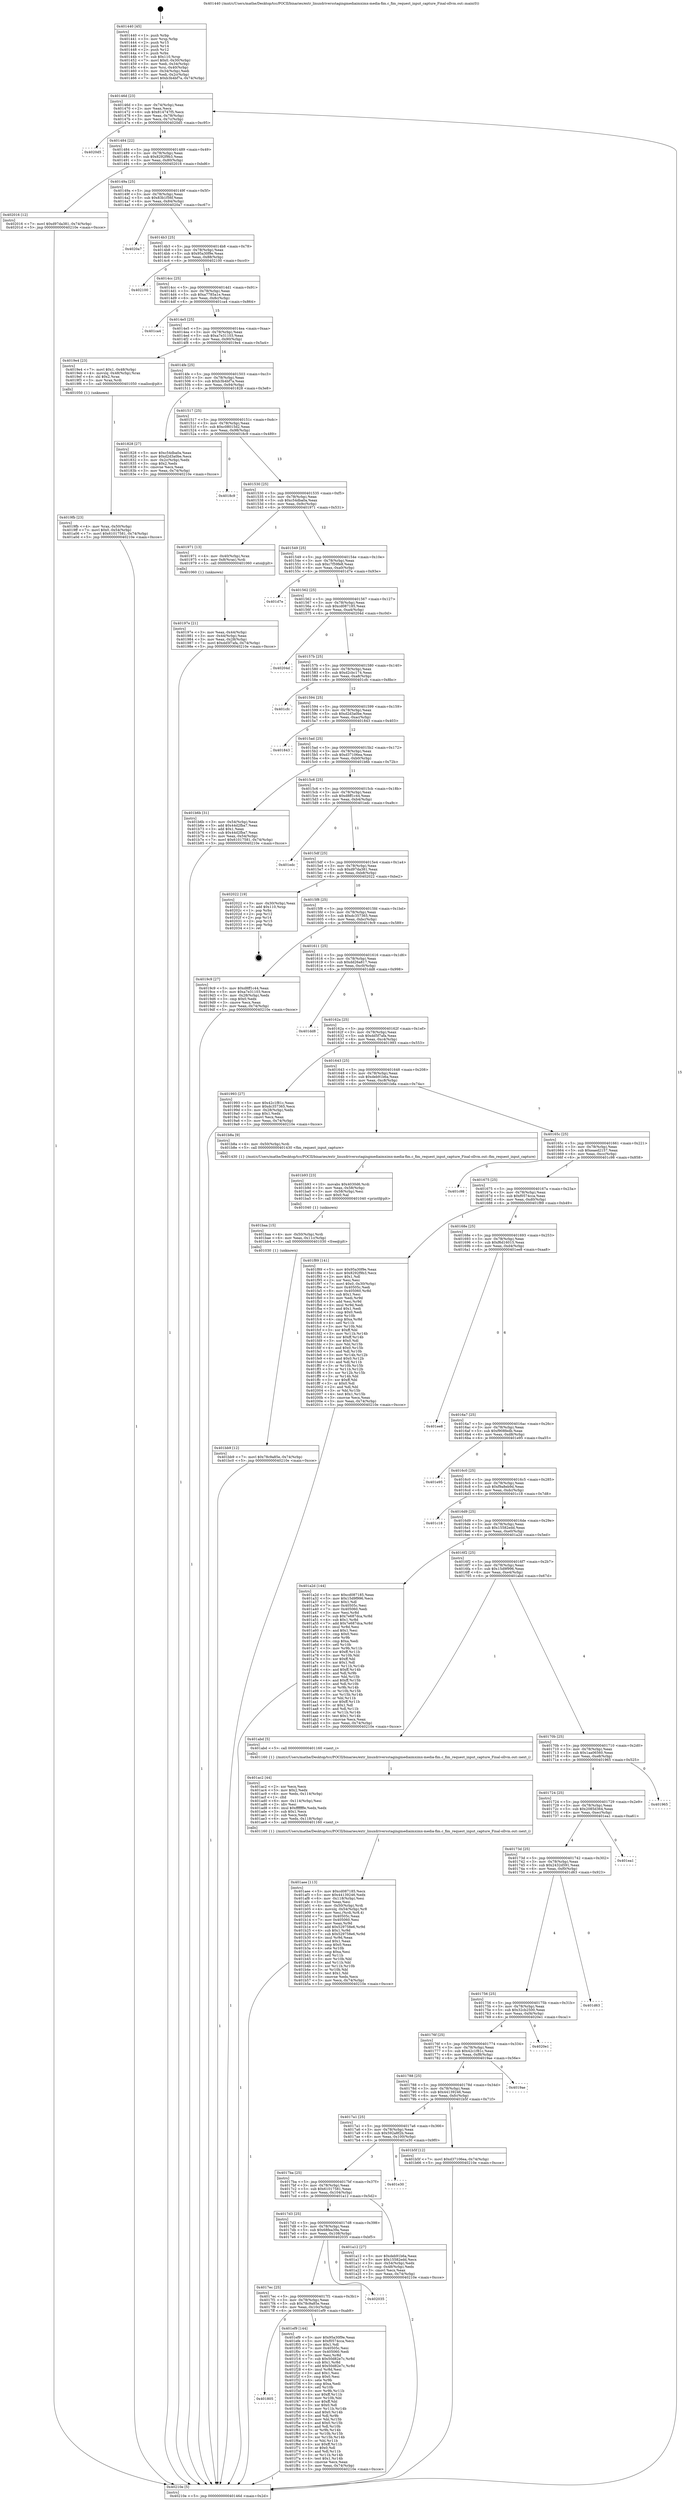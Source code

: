 digraph "0x401440" {
  label = "0x401440 (/mnt/c/Users/mathe/Desktop/tcc/POCII/binaries/extr_linuxdriversstagingmediaimximx-media-fim.c_fim_request_input_capture_Final-ollvm.out::main(0))"
  labelloc = "t"
  node[shape=record]

  Entry [label="",width=0.3,height=0.3,shape=circle,fillcolor=black,style=filled]
  "0x40146d" [label="{
     0x40146d [23]\l
     | [instrs]\l
     &nbsp;&nbsp;0x40146d \<+3\>: mov -0x74(%rbp),%eax\l
     &nbsp;&nbsp;0x401470 \<+2\>: mov %eax,%ecx\l
     &nbsp;&nbsp;0x401472 \<+6\>: sub $0x814747f5,%ecx\l
     &nbsp;&nbsp;0x401478 \<+3\>: mov %eax,-0x78(%rbp)\l
     &nbsp;&nbsp;0x40147b \<+3\>: mov %ecx,-0x7c(%rbp)\l
     &nbsp;&nbsp;0x40147e \<+6\>: je 00000000004020d5 \<main+0xc95\>\l
  }"]
  "0x4020d5" [label="{
     0x4020d5\l
  }", style=dashed]
  "0x401484" [label="{
     0x401484 [22]\l
     | [instrs]\l
     &nbsp;&nbsp;0x401484 \<+5\>: jmp 0000000000401489 \<main+0x49\>\l
     &nbsp;&nbsp;0x401489 \<+3\>: mov -0x78(%rbp),%eax\l
     &nbsp;&nbsp;0x40148c \<+5\>: sub $0x8292f9b3,%eax\l
     &nbsp;&nbsp;0x401491 \<+3\>: mov %eax,-0x80(%rbp)\l
     &nbsp;&nbsp;0x401494 \<+6\>: je 0000000000402016 \<main+0xbd6\>\l
  }"]
  Exit [label="",width=0.3,height=0.3,shape=circle,fillcolor=black,style=filled,peripheries=2]
  "0x402016" [label="{
     0x402016 [12]\l
     | [instrs]\l
     &nbsp;&nbsp;0x402016 \<+7\>: movl $0xd97da381,-0x74(%rbp)\l
     &nbsp;&nbsp;0x40201d \<+5\>: jmp 000000000040210e \<main+0xcce\>\l
  }"]
  "0x40149a" [label="{
     0x40149a [25]\l
     | [instrs]\l
     &nbsp;&nbsp;0x40149a \<+5\>: jmp 000000000040149f \<main+0x5f\>\l
     &nbsp;&nbsp;0x40149f \<+3\>: mov -0x78(%rbp),%eax\l
     &nbsp;&nbsp;0x4014a2 \<+5\>: sub $0x83b1f56f,%eax\l
     &nbsp;&nbsp;0x4014a7 \<+6\>: mov %eax,-0x84(%rbp)\l
     &nbsp;&nbsp;0x4014ad \<+6\>: je 00000000004020a7 \<main+0xc67\>\l
  }"]
  "0x401805" [label="{
     0x401805\l
  }", style=dashed]
  "0x4020a7" [label="{
     0x4020a7\l
  }", style=dashed]
  "0x4014b3" [label="{
     0x4014b3 [25]\l
     | [instrs]\l
     &nbsp;&nbsp;0x4014b3 \<+5\>: jmp 00000000004014b8 \<main+0x78\>\l
     &nbsp;&nbsp;0x4014b8 \<+3\>: mov -0x78(%rbp),%eax\l
     &nbsp;&nbsp;0x4014bb \<+5\>: sub $0x95a30f9e,%eax\l
     &nbsp;&nbsp;0x4014c0 \<+6\>: mov %eax,-0x88(%rbp)\l
     &nbsp;&nbsp;0x4014c6 \<+6\>: je 0000000000402100 \<main+0xcc0\>\l
  }"]
  "0x401ef9" [label="{
     0x401ef9 [144]\l
     | [instrs]\l
     &nbsp;&nbsp;0x401ef9 \<+5\>: mov $0x95a30f9e,%eax\l
     &nbsp;&nbsp;0x401efe \<+5\>: mov $0xf0574cca,%ecx\l
     &nbsp;&nbsp;0x401f03 \<+2\>: mov $0x1,%dl\l
     &nbsp;&nbsp;0x401f05 \<+7\>: mov 0x40505c,%esi\l
     &nbsp;&nbsp;0x401f0c \<+7\>: mov 0x405060,%edi\l
     &nbsp;&nbsp;0x401f13 \<+3\>: mov %esi,%r8d\l
     &nbsp;&nbsp;0x401f16 \<+7\>: sub $0x50d82e7c,%r8d\l
     &nbsp;&nbsp;0x401f1d \<+4\>: sub $0x1,%r8d\l
     &nbsp;&nbsp;0x401f21 \<+7\>: add $0x50d82e7c,%r8d\l
     &nbsp;&nbsp;0x401f28 \<+4\>: imul %r8d,%esi\l
     &nbsp;&nbsp;0x401f2c \<+3\>: and $0x1,%esi\l
     &nbsp;&nbsp;0x401f2f \<+3\>: cmp $0x0,%esi\l
     &nbsp;&nbsp;0x401f32 \<+4\>: sete %r9b\l
     &nbsp;&nbsp;0x401f36 \<+3\>: cmp $0xa,%edi\l
     &nbsp;&nbsp;0x401f39 \<+4\>: setl %r10b\l
     &nbsp;&nbsp;0x401f3d \<+3\>: mov %r9b,%r11b\l
     &nbsp;&nbsp;0x401f40 \<+4\>: xor $0xff,%r11b\l
     &nbsp;&nbsp;0x401f44 \<+3\>: mov %r10b,%bl\l
     &nbsp;&nbsp;0x401f47 \<+3\>: xor $0xff,%bl\l
     &nbsp;&nbsp;0x401f4a \<+3\>: xor $0x0,%dl\l
     &nbsp;&nbsp;0x401f4d \<+3\>: mov %r11b,%r14b\l
     &nbsp;&nbsp;0x401f50 \<+4\>: and $0x0,%r14b\l
     &nbsp;&nbsp;0x401f54 \<+3\>: and %dl,%r9b\l
     &nbsp;&nbsp;0x401f57 \<+3\>: mov %bl,%r15b\l
     &nbsp;&nbsp;0x401f5a \<+4\>: and $0x0,%r15b\l
     &nbsp;&nbsp;0x401f5e \<+3\>: and %dl,%r10b\l
     &nbsp;&nbsp;0x401f61 \<+3\>: or %r9b,%r14b\l
     &nbsp;&nbsp;0x401f64 \<+3\>: or %r10b,%r15b\l
     &nbsp;&nbsp;0x401f67 \<+3\>: xor %r15b,%r14b\l
     &nbsp;&nbsp;0x401f6a \<+3\>: or %bl,%r11b\l
     &nbsp;&nbsp;0x401f6d \<+4\>: xor $0xff,%r11b\l
     &nbsp;&nbsp;0x401f71 \<+3\>: or $0x0,%dl\l
     &nbsp;&nbsp;0x401f74 \<+3\>: and %dl,%r11b\l
     &nbsp;&nbsp;0x401f77 \<+3\>: or %r11b,%r14b\l
     &nbsp;&nbsp;0x401f7a \<+4\>: test $0x1,%r14b\l
     &nbsp;&nbsp;0x401f7e \<+3\>: cmovne %ecx,%eax\l
     &nbsp;&nbsp;0x401f81 \<+3\>: mov %eax,-0x74(%rbp)\l
     &nbsp;&nbsp;0x401f84 \<+5\>: jmp 000000000040210e \<main+0xcce\>\l
  }"]
  "0x402100" [label="{
     0x402100\l
  }", style=dashed]
  "0x4014cc" [label="{
     0x4014cc [25]\l
     | [instrs]\l
     &nbsp;&nbsp;0x4014cc \<+5\>: jmp 00000000004014d1 \<main+0x91\>\l
     &nbsp;&nbsp;0x4014d1 \<+3\>: mov -0x78(%rbp),%eax\l
     &nbsp;&nbsp;0x4014d4 \<+5\>: sub $0xa7785a1e,%eax\l
     &nbsp;&nbsp;0x4014d9 \<+6\>: mov %eax,-0x8c(%rbp)\l
     &nbsp;&nbsp;0x4014df \<+6\>: je 0000000000401ca4 \<main+0x864\>\l
  }"]
  "0x4017ec" [label="{
     0x4017ec [25]\l
     | [instrs]\l
     &nbsp;&nbsp;0x4017ec \<+5\>: jmp 00000000004017f1 \<main+0x3b1\>\l
     &nbsp;&nbsp;0x4017f1 \<+3\>: mov -0x78(%rbp),%eax\l
     &nbsp;&nbsp;0x4017f4 \<+5\>: sub $0x78c9a85e,%eax\l
     &nbsp;&nbsp;0x4017f9 \<+6\>: mov %eax,-0x10c(%rbp)\l
     &nbsp;&nbsp;0x4017ff \<+6\>: je 0000000000401ef9 \<main+0xab9\>\l
  }"]
  "0x401ca4" [label="{
     0x401ca4\l
  }", style=dashed]
  "0x4014e5" [label="{
     0x4014e5 [25]\l
     | [instrs]\l
     &nbsp;&nbsp;0x4014e5 \<+5\>: jmp 00000000004014ea \<main+0xaa\>\l
     &nbsp;&nbsp;0x4014ea \<+3\>: mov -0x78(%rbp),%eax\l
     &nbsp;&nbsp;0x4014ed \<+5\>: sub $0xa7e31103,%eax\l
     &nbsp;&nbsp;0x4014f2 \<+6\>: mov %eax,-0x90(%rbp)\l
     &nbsp;&nbsp;0x4014f8 \<+6\>: je 00000000004019e4 \<main+0x5a4\>\l
  }"]
  "0x402035" [label="{
     0x402035\l
  }", style=dashed]
  "0x4019e4" [label="{
     0x4019e4 [23]\l
     | [instrs]\l
     &nbsp;&nbsp;0x4019e4 \<+7\>: movl $0x1,-0x48(%rbp)\l
     &nbsp;&nbsp;0x4019eb \<+4\>: movslq -0x48(%rbp),%rax\l
     &nbsp;&nbsp;0x4019ef \<+4\>: shl $0x2,%rax\l
     &nbsp;&nbsp;0x4019f3 \<+3\>: mov %rax,%rdi\l
     &nbsp;&nbsp;0x4019f6 \<+5\>: call 0000000000401050 \<malloc@plt\>\l
     | [calls]\l
     &nbsp;&nbsp;0x401050 \{1\} (unknown)\l
  }"]
  "0x4014fe" [label="{
     0x4014fe [25]\l
     | [instrs]\l
     &nbsp;&nbsp;0x4014fe \<+5\>: jmp 0000000000401503 \<main+0xc3\>\l
     &nbsp;&nbsp;0x401503 \<+3\>: mov -0x78(%rbp),%eax\l
     &nbsp;&nbsp;0x401506 \<+5\>: sub $0xb3b4bf7a,%eax\l
     &nbsp;&nbsp;0x40150b \<+6\>: mov %eax,-0x94(%rbp)\l
     &nbsp;&nbsp;0x401511 \<+6\>: je 0000000000401828 \<main+0x3e8\>\l
  }"]
  "0x401bb9" [label="{
     0x401bb9 [12]\l
     | [instrs]\l
     &nbsp;&nbsp;0x401bb9 \<+7\>: movl $0x78c9a85e,-0x74(%rbp)\l
     &nbsp;&nbsp;0x401bc0 \<+5\>: jmp 000000000040210e \<main+0xcce\>\l
  }"]
  "0x401828" [label="{
     0x401828 [27]\l
     | [instrs]\l
     &nbsp;&nbsp;0x401828 \<+5\>: mov $0xc54dba0a,%eax\l
     &nbsp;&nbsp;0x40182d \<+5\>: mov $0xd2d3a0be,%ecx\l
     &nbsp;&nbsp;0x401832 \<+3\>: mov -0x2c(%rbp),%edx\l
     &nbsp;&nbsp;0x401835 \<+3\>: cmp $0x2,%edx\l
     &nbsp;&nbsp;0x401838 \<+3\>: cmovne %ecx,%eax\l
     &nbsp;&nbsp;0x40183b \<+3\>: mov %eax,-0x74(%rbp)\l
     &nbsp;&nbsp;0x40183e \<+5\>: jmp 000000000040210e \<main+0xcce\>\l
  }"]
  "0x401517" [label="{
     0x401517 [25]\l
     | [instrs]\l
     &nbsp;&nbsp;0x401517 \<+5\>: jmp 000000000040151c \<main+0xdc\>\l
     &nbsp;&nbsp;0x40151c \<+3\>: mov -0x78(%rbp),%eax\l
     &nbsp;&nbsp;0x40151f \<+5\>: sub $0xc08015d2,%eax\l
     &nbsp;&nbsp;0x401524 \<+6\>: mov %eax,-0x98(%rbp)\l
     &nbsp;&nbsp;0x40152a \<+6\>: je 00000000004018c9 \<main+0x489\>\l
  }"]
  "0x40210e" [label="{
     0x40210e [5]\l
     | [instrs]\l
     &nbsp;&nbsp;0x40210e \<+5\>: jmp 000000000040146d \<main+0x2d\>\l
  }"]
  "0x401440" [label="{
     0x401440 [45]\l
     | [instrs]\l
     &nbsp;&nbsp;0x401440 \<+1\>: push %rbp\l
     &nbsp;&nbsp;0x401441 \<+3\>: mov %rsp,%rbp\l
     &nbsp;&nbsp;0x401444 \<+2\>: push %r15\l
     &nbsp;&nbsp;0x401446 \<+2\>: push %r14\l
     &nbsp;&nbsp;0x401448 \<+2\>: push %r12\l
     &nbsp;&nbsp;0x40144a \<+1\>: push %rbx\l
     &nbsp;&nbsp;0x40144b \<+7\>: sub $0x110,%rsp\l
     &nbsp;&nbsp;0x401452 \<+7\>: movl $0x0,-0x30(%rbp)\l
     &nbsp;&nbsp;0x401459 \<+3\>: mov %edi,-0x34(%rbp)\l
     &nbsp;&nbsp;0x40145c \<+4\>: mov %rsi,-0x40(%rbp)\l
     &nbsp;&nbsp;0x401460 \<+3\>: mov -0x34(%rbp),%edi\l
     &nbsp;&nbsp;0x401463 \<+3\>: mov %edi,-0x2c(%rbp)\l
     &nbsp;&nbsp;0x401466 \<+7\>: movl $0xb3b4bf7a,-0x74(%rbp)\l
  }"]
  "0x401baa" [label="{
     0x401baa [15]\l
     | [instrs]\l
     &nbsp;&nbsp;0x401baa \<+4\>: mov -0x50(%rbp),%rdi\l
     &nbsp;&nbsp;0x401bae \<+6\>: mov %eax,-0x11c(%rbp)\l
     &nbsp;&nbsp;0x401bb4 \<+5\>: call 0000000000401030 \<free@plt\>\l
     | [calls]\l
     &nbsp;&nbsp;0x401030 \{1\} (unknown)\l
  }"]
  "0x4018c9" [label="{
     0x4018c9\l
  }", style=dashed]
  "0x401530" [label="{
     0x401530 [25]\l
     | [instrs]\l
     &nbsp;&nbsp;0x401530 \<+5\>: jmp 0000000000401535 \<main+0xf5\>\l
     &nbsp;&nbsp;0x401535 \<+3\>: mov -0x78(%rbp),%eax\l
     &nbsp;&nbsp;0x401538 \<+5\>: sub $0xc54dba0a,%eax\l
     &nbsp;&nbsp;0x40153d \<+6\>: mov %eax,-0x9c(%rbp)\l
     &nbsp;&nbsp;0x401543 \<+6\>: je 0000000000401971 \<main+0x531\>\l
  }"]
  "0x401b93" [label="{
     0x401b93 [23]\l
     | [instrs]\l
     &nbsp;&nbsp;0x401b93 \<+10\>: movabs $0x4030d6,%rdi\l
     &nbsp;&nbsp;0x401b9d \<+3\>: mov %eax,-0x58(%rbp)\l
     &nbsp;&nbsp;0x401ba0 \<+3\>: mov -0x58(%rbp),%esi\l
     &nbsp;&nbsp;0x401ba3 \<+2\>: mov $0x0,%al\l
     &nbsp;&nbsp;0x401ba5 \<+5\>: call 0000000000401040 \<printf@plt\>\l
     | [calls]\l
     &nbsp;&nbsp;0x401040 \{1\} (unknown)\l
  }"]
  "0x401971" [label="{
     0x401971 [13]\l
     | [instrs]\l
     &nbsp;&nbsp;0x401971 \<+4\>: mov -0x40(%rbp),%rax\l
     &nbsp;&nbsp;0x401975 \<+4\>: mov 0x8(%rax),%rdi\l
     &nbsp;&nbsp;0x401979 \<+5\>: call 0000000000401060 \<atoi@plt\>\l
     | [calls]\l
     &nbsp;&nbsp;0x401060 \{1\} (unknown)\l
  }"]
  "0x401549" [label="{
     0x401549 [25]\l
     | [instrs]\l
     &nbsp;&nbsp;0x401549 \<+5\>: jmp 000000000040154e \<main+0x10e\>\l
     &nbsp;&nbsp;0x40154e \<+3\>: mov -0x78(%rbp),%eax\l
     &nbsp;&nbsp;0x401551 \<+5\>: sub $0xc7f59fe8,%eax\l
     &nbsp;&nbsp;0x401556 \<+6\>: mov %eax,-0xa0(%rbp)\l
     &nbsp;&nbsp;0x40155c \<+6\>: je 0000000000401d7e \<main+0x93e\>\l
  }"]
  "0x40197e" [label="{
     0x40197e [21]\l
     | [instrs]\l
     &nbsp;&nbsp;0x40197e \<+3\>: mov %eax,-0x44(%rbp)\l
     &nbsp;&nbsp;0x401981 \<+3\>: mov -0x44(%rbp),%eax\l
     &nbsp;&nbsp;0x401984 \<+3\>: mov %eax,-0x28(%rbp)\l
     &nbsp;&nbsp;0x401987 \<+7\>: movl $0xdd5f7afa,-0x74(%rbp)\l
     &nbsp;&nbsp;0x40198e \<+5\>: jmp 000000000040210e \<main+0xcce\>\l
  }"]
  "0x401aee" [label="{
     0x401aee [113]\l
     | [instrs]\l
     &nbsp;&nbsp;0x401aee \<+5\>: mov $0xcd087185,%ecx\l
     &nbsp;&nbsp;0x401af3 \<+5\>: mov $0x44139246,%edx\l
     &nbsp;&nbsp;0x401af8 \<+6\>: mov -0x118(%rbp),%esi\l
     &nbsp;&nbsp;0x401afe \<+3\>: imul %eax,%esi\l
     &nbsp;&nbsp;0x401b01 \<+4\>: mov -0x50(%rbp),%rdi\l
     &nbsp;&nbsp;0x401b05 \<+4\>: movslq -0x54(%rbp),%r8\l
     &nbsp;&nbsp;0x401b09 \<+4\>: mov %esi,(%rdi,%r8,4)\l
     &nbsp;&nbsp;0x401b0d \<+7\>: mov 0x40505c,%eax\l
     &nbsp;&nbsp;0x401b14 \<+7\>: mov 0x405060,%esi\l
     &nbsp;&nbsp;0x401b1b \<+3\>: mov %eax,%r9d\l
     &nbsp;&nbsp;0x401b1e \<+7\>: add $0x529758e6,%r9d\l
     &nbsp;&nbsp;0x401b25 \<+4\>: sub $0x1,%r9d\l
     &nbsp;&nbsp;0x401b29 \<+7\>: sub $0x529758e6,%r9d\l
     &nbsp;&nbsp;0x401b30 \<+4\>: imul %r9d,%eax\l
     &nbsp;&nbsp;0x401b34 \<+3\>: and $0x1,%eax\l
     &nbsp;&nbsp;0x401b37 \<+3\>: cmp $0x0,%eax\l
     &nbsp;&nbsp;0x401b3a \<+4\>: sete %r10b\l
     &nbsp;&nbsp;0x401b3e \<+3\>: cmp $0xa,%esi\l
     &nbsp;&nbsp;0x401b41 \<+4\>: setl %r11b\l
     &nbsp;&nbsp;0x401b45 \<+3\>: mov %r10b,%bl\l
     &nbsp;&nbsp;0x401b48 \<+3\>: and %r11b,%bl\l
     &nbsp;&nbsp;0x401b4b \<+3\>: xor %r11b,%r10b\l
     &nbsp;&nbsp;0x401b4e \<+3\>: or %r10b,%bl\l
     &nbsp;&nbsp;0x401b51 \<+3\>: test $0x1,%bl\l
     &nbsp;&nbsp;0x401b54 \<+3\>: cmovne %edx,%ecx\l
     &nbsp;&nbsp;0x401b57 \<+3\>: mov %ecx,-0x74(%rbp)\l
     &nbsp;&nbsp;0x401b5a \<+5\>: jmp 000000000040210e \<main+0xcce\>\l
  }"]
  "0x401d7e" [label="{
     0x401d7e\l
  }", style=dashed]
  "0x401562" [label="{
     0x401562 [25]\l
     | [instrs]\l
     &nbsp;&nbsp;0x401562 \<+5\>: jmp 0000000000401567 \<main+0x127\>\l
     &nbsp;&nbsp;0x401567 \<+3\>: mov -0x78(%rbp),%eax\l
     &nbsp;&nbsp;0x40156a \<+5\>: sub $0xcd087185,%eax\l
     &nbsp;&nbsp;0x40156f \<+6\>: mov %eax,-0xa4(%rbp)\l
     &nbsp;&nbsp;0x401575 \<+6\>: je 000000000040204d \<main+0xc0d\>\l
  }"]
  "0x401ac2" [label="{
     0x401ac2 [44]\l
     | [instrs]\l
     &nbsp;&nbsp;0x401ac2 \<+2\>: xor %ecx,%ecx\l
     &nbsp;&nbsp;0x401ac4 \<+5\>: mov $0x2,%edx\l
     &nbsp;&nbsp;0x401ac9 \<+6\>: mov %edx,-0x114(%rbp)\l
     &nbsp;&nbsp;0x401acf \<+1\>: cltd\l
     &nbsp;&nbsp;0x401ad0 \<+6\>: mov -0x114(%rbp),%esi\l
     &nbsp;&nbsp;0x401ad6 \<+2\>: idiv %esi\l
     &nbsp;&nbsp;0x401ad8 \<+6\>: imul $0xfffffffe,%edx,%edx\l
     &nbsp;&nbsp;0x401ade \<+3\>: sub $0x1,%ecx\l
     &nbsp;&nbsp;0x401ae1 \<+2\>: sub %ecx,%edx\l
     &nbsp;&nbsp;0x401ae3 \<+6\>: mov %edx,-0x118(%rbp)\l
     &nbsp;&nbsp;0x401ae9 \<+5\>: call 0000000000401160 \<next_i\>\l
     | [calls]\l
     &nbsp;&nbsp;0x401160 \{1\} (/mnt/c/Users/mathe/Desktop/tcc/POCII/binaries/extr_linuxdriversstagingmediaimximx-media-fim.c_fim_request_input_capture_Final-ollvm.out::next_i)\l
  }"]
  "0x40204d" [label="{
     0x40204d\l
  }", style=dashed]
  "0x40157b" [label="{
     0x40157b [25]\l
     | [instrs]\l
     &nbsp;&nbsp;0x40157b \<+5\>: jmp 0000000000401580 \<main+0x140\>\l
     &nbsp;&nbsp;0x401580 \<+3\>: mov -0x78(%rbp),%eax\l
     &nbsp;&nbsp;0x401583 \<+5\>: sub $0xd2cbc174,%eax\l
     &nbsp;&nbsp;0x401588 \<+6\>: mov %eax,-0xa8(%rbp)\l
     &nbsp;&nbsp;0x40158e \<+6\>: je 0000000000401cfc \<main+0x8bc\>\l
  }"]
  "0x4017d3" [label="{
     0x4017d3 [25]\l
     | [instrs]\l
     &nbsp;&nbsp;0x4017d3 \<+5\>: jmp 00000000004017d8 \<main+0x398\>\l
     &nbsp;&nbsp;0x4017d8 \<+3\>: mov -0x78(%rbp),%eax\l
     &nbsp;&nbsp;0x4017db \<+5\>: sub $0x68fea39a,%eax\l
     &nbsp;&nbsp;0x4017e0 \<+6\>: mov %eax,-0x108(%rbp)\l
     &nbsp;&nbsp;0x4017e6 \<+6\>: je 0000000000402035 \<main+0xbf5\>\l
  }"]
  "0x401cfc" [label="{
     0x401cfc\l
  }", style=dashed]
  "0x401594" [label="{
     0x401594 [25]\l
     | [instrs]\l
     &nbsp;&nbsp;0x401594 \<+5\>: jmp 0000000000401599 \<main+0x159\>\l
     &nbsp;&nbsp;0x401599 \<+3\>: mov -0x78(%rbp),%eax\l
     &nbsp;&nbsp;0x40159c \<+5\>: sub $0xd2d3a0be,%eax\l
     &nbsp;&nbsp;0x4015a1 \<+6\>: mov %eax,-0xac(%rbp)\l
     &nbsp;&nbsp;0x4015a7 \<+6\>: je 0000000000401843 \<main+0x403\>\l
  }"]
  "0x401a12" [label="{
     0x401a12 [27]\l
     | [instrs]\l
     &nbsp;&nbsp;0x401a12 \<+5\>: mov $0xdeb91b6a,%eax\l
     &nbsp;&nbsp;0x401a17 \<+5\>: mov $0x15582edd,%ecx\l
     &nbsp;&nbsp;0x401a1c \<+3\>: mov -0x54(%rbp),%edx\l
     &nbsp;&nbsp;0x401a1f \<+3\>: cmp -0x48(%rbp),%edx\l
     &nbsp;&nbsp;0x401a22 \<+3\>: cmovl %ecx,%eax\l
     &nbsp;&nbsp;0x401a25 \<+3\>: mov %eax,-0x74(%rbp)\l
     &nbsp;&nbsp;0x401a28 \<+5\>: jmp 000000000040210e \<main+0xcce\>\l
  }"]
  "0x401843" [label="{
     0x401843\l
  }", style=dashed]
  "0x4015ad" [label="{
     0x4015ad [25]\l
     | [instrs]\l
     &nbsp;&nbsp;0x4015ad \<+5\>: jmp 00000000004015b2 \<main+0x172\>\l
     &nbsp;&nbsp;0x4015b2 \<+3\>: mov -0x78(%rbp),%eax\l
     &nbsp;&nbsp;0x4015b5 \<+5\>: sub $0xd37106ea,%eax\l
     &nbsp;&nbsp;0x4015ba \<+6\>: mov %eax,-0xb0(%rbp)\l
     &nbsp;&nbsp;0x4015c0 \<+6\>: je 0000000000401b6b \<main+0x72b\>\l
  }"]
  "0x4017ba" [label="{
     0x4017ba [25]\l
     | [instrs]\l
     &nbsp;&nbsp;0x4017ba \<+5\>: jmp 00000000004017bf \<main+0x37f\>\l
     &nbsp;&nbsp;0x4017bf \<+3\>: mov -0x78(%rbp),%eax\l
     &nbsp;&nbsp;0x4017c2 \<+5\>: sub $0x61017581,%eax\l
     &nbsp;&nbsp;0x4017c7 \<+6\>: mov %eax,-0x104(%rbp)\l
     &nbsp;&nbsp;0x4017cd \<+6\>: je 0000000000401a12 \<main+0x5d2\>\l
  }"]
  "0x401b6b" [label="{
     0x401b6b [31]\l
     | [instrs]\l
     &nbsp;&nbsp;0x401b6b \<+3\>: mov -0x54(%rbp),%eax\l
     &nbsp;&nbsp;0x401b6e \<+5\>: add $0x44d2fba7,%eax\l
     &nbsp;&nbsp;0x401b73 \<+3\>: add $0x1,%eax\l
     &nbsp;&nbsp;0x401b76 \<+5\>: sub $0x44d2fba7,%eax\l
     &nbsp;&nbsp;0x401b7b \<+3\>: mov %eax,-0x54(%rbp)\l
     &nbsp;&nbsp;0x401b7e \<+7\>: movl $0x61017581,-0x74(%rbp)\l
     &nbsp;&nbsp;0x401b85 \<+5\>: jmp 000000000040210e \<main+0xcce\>\l
  }"]
  "0x4015c6" [label="{
     0x4015c6 [25]\l
     | [instrs]\l
     &nbsp;&nbsp;0x4015c6 \<+5\>: jmp 00000000004015cb \<main+0x18b\>\l
     &nbsp;&nbsp;0x4015cb \<+3\>: mov -0x78(%rbp),%eax\l
     &nbsp;&nbsp;0x4015ce \<+5\>: sub $0xd8ff1c44,%eax\l
     &nbsp;&nbsp;0x4015d3 \<+6\>: mov %eax,-0xb4(%rbp)\l
     &nbsp;&nbsp;0x4015d9 \<+6\>: je 0000000000401edc \<main+0xa9c\>\l
  }"]
  "0x401e30" [label="{
     0x401e30\l
  }", style=dashed]
  "0x401edc" [label="{
     0x401edc\l
  }", style=dashed]
  "0x4015df" [label="{
     0x4015df [25]\l
     | [instrs]\l
     &nbsp;&nbsp;0x4015df \<+5\>: jmp 00000000004015e4 \<main+0x1a4\>\l
     &nbsp;&nbsp;0x4015e4 \<+3\>: mov -0x78(%rbp),%eax\l
     &nbsp;&nbsp;0x4015e7 \<+5\>: sub $0xd97da381,%eax\l
     &nbsp;&nbsp;0x4015ec \<+6\>: mov %eax,-0xb8(%rbp)\l
     &nbsp;&nbsp;0x4015f2 \<+6\>: je 0000000000402022 \<main+0xbe2\>\l
  }"]
  "0x4017a1" [label="{
     0x4017a1 [25]\l
     | [instrs]\l
     &nbsp;&nbsp;0x4017a1 \<+5\>: jmp 00000000004017a6 \<main+0x366\>\l
     &nbsp;&nbsp;0x4017a6 \<+3\>: mov -0x78(%rbp),%eax\l
     &nbsp;&nbsp;0x4017a9 \<+5\>: sub $0x592a8f2b,%eax\l
     &nbsp;&nbsp;0x4017ae \<+6\>: mov %eax,-0x100(%rbp)\l
     &nbsp;&nbsp;0x4017b4 \<+6\>: je 0000000000401e30 \<main+0x9f0\>\l
  }"]
  "0x402022" [label="{
     0x402022 [19]\l
     | [instrs]\l
     &nbsp;&nbsp;0x402022 \<+3\>: mov -0x30(%rbp),%eax\l
     &nbsp;&nbsp;0x402025 \<+7\>: add $0x110,%rsp\l
     &nbsp;&nbsp;0x40202c \<+1\>: pop %rbx\l
     &nbsp;&nbsp;0x40202d \<+2\>: pop %r12\l
     &nbsp;&nbsp;0x40202f \<+2\>: pop %r14\l
     &nbsp;&nbsp;0x402031 \<+2\>: pop %r15\l
     &nbsp;&nbsp;0x402033 \<+1\>: pop %rbp\l
     &nbsp;&nbsp;0x402034 \<+1\>: ret\l
  }"]
  "0x4015f8" [label="{
     0x4015f8 [25]\l
     | [instrs]\l
     &nbsp;&nbsp;0x4015f8 \<+5\>: jmp 00000000004015fd \<main+0x1bd\>\l
     &nbsp;&nbsp;0x4015fd \<+3\>: mov -0x78(%rbp),%eax\l
     &nbsp;&nbsp;0x401600 \<+5\>: sub $0xdc357365,%eax\l
     &nbsp;&nbsp;0x401605 \<+6\>: mov %eax,-0xbc(%rbp)\l
     &nbsp;&nbsp;0x40160b \<+6\>: je 00000000004019c9 \<main+0x589\>\l
  }"]
  "0x401b5f" [label="{
     0x401b5f [12]\l
     | [instrs]\l
     &nbsp;&nbsp;0x401b5f \<+7\>: movl $0xd37106ea,-0x74(%rbp)\l
     &nbsp;&nbsp;0x401b66 \<+5\>: jmp 000000000040210e \<main+0xcce\>\l
  }"]
  "0x4019c9" [label="{
     0x4019c9 [27]\l
     | [instrs]\l
     &nbsp;&nbsp;0x4019c9 \<+5\>: mov $0xd8ff1c44,%eax\l
     &nbsp;&nbsp;0x4019ce \<+5\>: mov $0xa7e31103,%ecx\l
     &nbsp;&nbsp;0x4019d3 \<+3\>: mov -0x28(%rbp),%edx\l
     &nbsp;&nbsp;0x4019d6 \<+3\>: cmp $0x0,%edx\l
     &nbsp;&nbsp;0x4019d9 \<+3\>: cmove %ecx,%eax\l
     &nbsp;&nbsp;0x4019dc \<+3\>: mov %eax,-0x74(%rbp)\l
     &nbsp;&nbsp;0x4019df \<+5\>: jmp 000000000040210e \<main+0xcce\>\l
  }"]
  "0x401611" [label="{
     0x401611 [25]\l
     | [instrs]\l
     &nbsp;&nbsp;0x401611 \<+5\>: jmp 0000000000401616 \<main+0x1d6\>\l
     &nbsp;&nbsp;0x401616 \<+3\>: mov -0x78(%rbp),%eax\l
     &nbsp;&nbsp;0x401619 \<+5\>: sub $0xdd26a817,%eax\l
     &nbsp;&nbsp;0x40161e \<+6\>: mov %eax,-0xc0(%rbp)\l
     &nbsp;&nbsp;0x401624 \<+6\>: je 0000000000401dd8 \<main+0x998\>\l
  }"]
  "0x401788" [label="{
     0x401788 [25]\l
     | [instrs]\l
     &nbsp;&nbsp;0x401788 \<+5\>: jmp 000000000040178d \<main+0x34d\>\l
     &nbsp;&nbsp;0x40178d \<+3\>: mov -0x78(%rbp),%eax\l
     &nbsp;&nbsp;0x401790 \<+5\>: sub $0x44139246,%eax\l
     &nbsp;&nbsp;0x401795 \<+6\>: mov %eax,-0xfc(%rbp)\l
     &nbsp;&nbsp;0x40179b \<+6\>: je 0000000000401b5f \<main+0x71f\>\l
  }"]
  "0x401dd8" [label="{
     0x401dd8\l
  }", style=dashed]
  "0x40162a" [label="{
     0x40162a [25]\l
     | [instrs]\l
     &nbsp;&nbsp;0x40162a \<+5\>: jmp 000000000040162f \<main+0x1ef\>\l
     &nbsp;&nbsp;0x40162f \<+3\>: mov -0x78(%rbp),%eax\l
     &nbsp;&nbsp;0x401632 \<+5\>: sub $0xdd5f7afa,%eax\l
     &nbsp;&nbsp;0x401637 \<+6\>: mov %eax,-0xc4(%rbp)\l
     &nbsp;&nbsp;0x40163d \<+6\>: je 0000000000401993 \<main+0x553\>\l
  }"]
  "0x4019ae" [label="{
     0x4019ae\l
  }", style=dashed]
  "0x401993" [label="{
     0x401993 [27]\l
     | [instrs]\l
     &nbsp;&nbsp;0x401993 \<+5\>: mov $0x42c1f81c,%eax\l
     &nbsp;&nbsp;0x401998 \<+5\>: mov $0xdc357365,%ecx\l
     &nbsp;&nbsp;0x40199d \<+3\>: mov -0x28(%rbp),%edx\l
     &nbsp;&nbsp;0x4019a0 \<+3\>: cmp $0x1,%edx\l
     &nbsp;&nbsp;0x4019a3 \<+3\>: cmovl %ecx,%eax\l
     &nbsp;&nbsp;0x4019a6 \<+3\>: mov %eax,-0x74(%rbp)\l
     &nbsp;&nbsp;0x4019a9 \<+5\>: jmp 000000000040210e \<main+0xcce\>\l
  }"]
  "0x401643" [label="{
     0x401643 [25]\l
     | [instrs]\l
     &nbsp;&nbsp;0x401643 \<+5\>: jmp 0000000000401648 \<main+0x208\>\l
     &nbsp;&nbsp;0x401648 \<+3\>: mov -0x78(%rbp),%eax\l
     &nbsp;&nbsp;0x40164b \<+5\>: sub $0xdeb91b6a,%eax\l
     &nbsp;&nbsp;0x401650 \<+6\>: mov %eax,-0xc8(%rbp)\l
     &nbsp;&nbsp;0x401656 \<+6\>: je 0000000000401b8a \<main+0x74a\>\l
  }"]
  "0x4019fb" [label="{
     0x4019fb [23]\l
     | [instrs]\l
     &nbsp;&nbsp;0x4019fb \<+4\>: mov %rax,-0x50(%rbp)\l
     &nbsp;&nbsp;0x4019ff \<+7\>: movl $0x0,-0x54(%rbp)\l
     &nbsp;&nbsp;0x401a06 \<+7\>: movl $0x61017581,-0x74(%rbp)\l
     &nbsp;&nbsp;0x401a0d \<+5\>: jmp 000000000040210e \<main+0xcce\>\l
  }"]
  "0x40176f" [label="{
     0x40176f [25]\l
     | [instrs]\l
     &nbsp;&nbsp;0x40176f \<+5\>: jmp 0000000000401774 \<main+0x334\>\l
     &nbsp;&nbsp;0x401774 \<+3\>: mov -0x78(%rbp),%eax\l
     &nbsp;&nbsp;0x401777 \<+5\>: sub $0x42c1f81c,%eax\l
     &nbsp;&nbsp;0x40177c \<+6\>: mov %eax,-0xf8(%rbp)\l
     &nbsp;&nbsp;0x401782 \<+6\>: je 00000000004019ae \<main+0x56e\>\l
  }"]
  "0x401b8a" [label="{
     0x401b8a [9]\l
     | [instrs]\l
     &nbsp;&nbsp;0x401b8a \<+4\>: mov -0x50(%rbp),%rdi\l
     &nbsp;&nbsp;0x401b8e \<+5\>: call 0000000000401430 \<fim_request_input_capture\>\l
     | [calls]\l
     &nbsp;&nbsp;0x401430 \{1\} (/mnt/c/Users/mathe/Desktop/tcc/POCII/binaries/extr_linuxdriversstagingmediaimximx-media-fim.c_fim_request_input_capture_Final-ollvm.out::fim_request_input_capture)\l
  }"]
  "0x40165c" [label="{
     0x40165c [25]\l
     | [instrs]\l
     &nbsp;&nbsp;0x40165c \<+5\>: jmp 0000000000401661 \<main+0x221\>\l
     &nbsp;&nbsp;0x401661 \<+3\>: mov -0x78(%rbp),%eax\l
     &nbsp;&nbsp;0x401664 \<+5\>: sub $0xeaed2157,%eax\l
     &nbsp;&nbsp;0x401669 \<+6\>: mov %eax,-0xcc(%rbp)\l
     &nbsp;&nbsp;0x40166f \<+6\>: je 0000000000401c98 \<main+0x858\>\l
  }"]
  "0x4020e1" [label="{
     0x4020e1\l
  }", style=dashed]
  "0x401c98" [label="{
     0x401c98\l
  }", style=dashed]
  "0x401675" [label="{
     0x401675 [25]\l
     | [instrs]\l
     &nbsp;&nbsp;0x401675 \<+5\>: jmp 000000000040167a \<main+0x23a\>\l
     &nbsp;&nbsp;0x40167a \<+3\>: mov -0x78(%rbp),%eax\l
     &nbsp;&nbsp;0x40167d \<+5\>: sub $0xf0574cca,%eax\l
     &nbsp;&nbsp;0x401682 \<+6\>: mov %eax,-0xd0(%rbp)\l
     &nbsp;&nbsp;0x401688 \<+6\>: je 0000000000401f89 \<main+0xb49\>\l
  }"]
  "0x401756" [label="{
     0x401756 [25]\l
     | [instrs]\l
     &nbsp;&nbsp;0x401756 \<+5\>: jmp 000000000040175b \<main+0x31b\>\l
     &nbsp;&nbsp;0x40175b \<+3\>: mov -0x78(%rbp),%eax\l
     &nbsp;&nbsp;0x40175e \<+5\>: sub $0x32cb2500,%eax\l
     &nbsp;&nbsp;0x401763 \<+6\>: mov %eax,-0xf4(%rbp)\l
     &nbsp;&nbsp;0x401769 \<+6\>: je 00000000004020e1 \<main+0xca1\>\l
  }"]
  "0x401f89" [label="{
     0x401f89 [141]\l
     | [instrs]\l
     &nbsp;&nbsp;0x401f89 \<+5\>: mov $0x95a30f9e,%eax\l
     &nbsp;&nbsp;0x401f8e \<+5\>: mov $0x8292f9b3,%ecx\l
     &nbsp;&nbsp;0x401f93 \<+2\>: mov $0x1,%dl\l
     &nbsp;&nbsp;0x401f95 \<+2\>: xor %esi,%esi\l
     &nbsp;&nbsp;0x401f97 \<+7\>: movl $0x0,-0x30(%rbp)\l
     &nbsp;&nbsp;0x401f9e \<+7\>: mov 0x40505c,%edi\l
     &nbsp;&nbsp;0x401fa5 \<+8\>: mov 0x405060,%r8d\l
     &nbsp;&nbsp;0x401fad \<+3\>: sub $0x1,%esi\l
     &nbsp;&nbsp;0x401fb0 \<+3\>: mov %edi,%r9d\l
     &nbsp;&nbsp;0x401fb3 \<+3\>: add %esi,%r9d\l
     &nbsp;&nbsp;0x401fb6 \<+4\>: imul %r9d,%edi\l
     &nbsp;&nbsp;0x401fba \<+3\>: and $0x1,%edi\l
     &nbsp;&nbsp;0x401fbd \<+3\>: cmp $0x0,%edi\l
     &nbsp;&nbsp;0x401fc0 \<+4\>: sete %r10b\l
     &nbsp;&nbsp;0x401fc4 \<+4\>: cmp $0xa,%r8d\l
     &nbsp;&nbsp;0x401fc8 \<+4\>: setl %r11b\l
     &nbsp;&nbsp;0x401fcc \<+3\>: mov %r10b,%bl\l
     &nbsp;&nbsp;0x401fcf \<+3\>: xor $0xff,%bl\l
     &nbsp;&nbsp;0x401fd2 \<+3\>: mov %r11b,%r14b\l
     &nbsp;&nbsp;0x401fd5 \<+4\>: xor $0xff,%r14b\l
     &nbsp;&nbsp;0x401fd9 \<+3\>: xor $0x0,%dl\l
     &nbsp;&nbsp;0x401fdc \<+3\>: mov %bl,%r15b\l
     &nbsp;&nbsp;0x401fdf \<+4\>: and $0x0,%r15b\l
     &nbsp;&nbsp;0x401fe3 \<+3\>: and %dl,%r10b\l
     &nbsp;&nbsp;0x401fe6 \<+3\>: mov %r14b,%r12b\l
     &nbsp;&nbsp;0x401fe9 \<+4\>: and $0x0,%r12b\l
     &nbsp;&nbsp;0x401fed \<+3\>: and %dl,%r11b\l
     &nbsp;&nbsp;0x401ff0 \<+3\>: or %r10b,%r15b\l
     &nbsp;&nbsp;0x401ff3 \<+3\>: or %r11b,%r12b\l
     &nbsp;&nbsp;0x401ff6 \<+3\>: xor %r12b,%r15b\l
     &nbsp;&nbsp;0x401ff9 \<+3\>: or %r14b,%bl\l
     &nbsp;&nbsp;0x401ffc \<+3\>: xor $0xff,%bl\l
     &nbsp;&nbsp;0x401fff \<+3\>: or $0x0,%dl\l
     &nbsp;&nbsp;0x402002 \<+2\>: and %dl,%bl\l
     &nbsp;&nbsp;0x402004 \<+3\>: or %bl,%r15b\l
     &nbsp;&nbsp;0x402007 \<+4\>: test $0x1,%r15b\l
     &nbsp;&nbsp;0x40200b \<+3\>: cmovne %ecx,%eax\l
     &nbsp;&nbsp;0x40200e \<+3\>: mov %eax,-0x74(%rbp)\l
     &nbsp;&nbsp;0x402011 \<+5\>: jmp 000000000040210e \<main+0xcce\>\l
  }"]
  "0x40168e" [label="{
     0x40168e [25]\l
     | [instrs]\l
     &nbsp;&nbsp;0x40168e \<+5\>: jmp 0000000000401693 \<main+0x253\>\l
     &nbsp;&nbsp;0x401693 \<+3\>: mov -0x78(%rbp),%eax\l
     &nbsp;&nbsp;0x401696 \<+5\>: sub $0xf6d16015,%eax\l
     &nbsp;&nbsp;0x40169b \<+6\>: mov %eax,-0xd4(%rbp)\l
     &nbsp;&nbsp;0x4016a1 \<+6\>: je 0000000000401ee8 \<main+0xaa8\>\l
  }"]
  "0x401d63" [label="{
     0x401d63\l
  }", style=dashed]
  "0x401ee8" [label="{
     0x401ee8\l
  }", style=dashed]
  "0x4016a7" [label="{
     0x4016a7 [25]\l
     | [instrs]\l
     &nbsp;&nbsp;0x4016a7 \<+5\>: jmp 00000000004016ac \<main+0x26c\>\l
     &nbsp;&nbsp;0x4016ac \<+3\>: mov -0x78(%rbp),%eax\l
     &nbsp;&nbsp;0x4016af \<+5\>: sub $0xf908fedb,%eax\l
     &nbsp;&nbsp;0x4016b4 \<+6\>: mov %eax,-0xd8(%rbp)\l
     &nbsp;&nbsp;0x4016ba \<+6\>: je 0000000000401e95 \<main+0xa55\>\l
  }"]
  "0x40173d" [label="{
     0x40173d [25]\l
     | [instrs]\l
     &nbsp;&nbsp;0x40173d \<+5\>: jmp 0000000000401742 \<main+0x302\>\l
     &nbsp;&nbsp;0x401742 \<+3\>: mov -0x78(%rbp),%eax\l
     &nbsp;&nbsp;0x401745 \<+5\>: sub $0x2432d591,%eax\l
     &nbsp;&nbsp;0x40174a \<+6\>: mov %eax,-0xf0(%rbp)\l
     &nbsp;&nbsp;0x401750 \<+6\>: je 0000000000401d63 \<main+0x923\>\l
  }"]
  "0x401e95" [label="{
     0x401e95\l
  }", style=dashed]
  "0x4016c0" [label="{
     0x4016c0 [25]\l
     | [instrs]\l
     &nbsp;&nbsp;0x4016c0 \<+5\>: jmp 00000000004016c5 \<main+0x285\>\l
     &nbsp;&nbsp;0x4016c5 \<+3\>: mov -0x78(%rbp),%eax\l
     &nbsp;&nbsp;0x4016c8 \<+5\>: sub $0xf9a8eb9d,%eax\l
     &nbsp;&nbsp;0x4016cd \<+6\>: mov %eax,-0xdc(%rbp)\l
     &nbsp;&nbsp;0x4016d3 \<+6\>: je 0000000000401c18 \<main+0x7d8\>\l
  }"]
  "0x401ea1" [label="{
     0x401ea1\l
  }", style=dashed]
  "0x401c18" [label="{
     0x401c18\l
  }", style=dashed]
  "0x4016d9" [label="{
     0x4016d9 [25]\l
     | [instrs]\l
     &nbsp;&nbsp;0x4016d9 \<+5\>: jmp 00000000004016de \<main+0x29e\>\l
     &nbsp;&nbsp;0x4016de \<+3\>: mov -0x78(%rbp),%eax\l
     &nbsp;&nbsp;0x4016e1 \<+5\>: sub $0x15582edd,%eax\l
     &nbsp;&nbsp;0x4016e6 \<+6\>: mov %eax,-0xe0(%rbp)\l
     &nbsp;&nbsp;0x4016ec \<+6\>: je 0000000000401a2d \<main+0x5ed\>\l
  }"]
  "0x401724" [label="{
     0x401724 [25]\l
     | [instrs]\l
     &nbsp;&nbsp;0x401724 \<+5\>: jmp 0000000000401729 \<main+0x2e9\>\l
     &nbsp;&nbsp;0x401729 \<+3\>: mov -0x78(%rbp),%eax\l
     &nbsp;&nbsp;0x40172c \<+5\>: sub $0x2085d364,%eax\l
     &nbsp;&nbsp;0x401731 \<+6\>: mov %eax,-0xec(%rbp)\l
     &nbsp;&nbsp;0x401737 \<+6\>: je 0000000000401ea1 \<main+0xa61\>\l
  }"]
  "0x401a2d" [label="{
     0x401a2d [144]\l
     | [instrs]\l
     &nbsp;&nbsp;0x401a2d \<+5\>: mov $0xcd087185,%eax\l
     &nbsp;&nbsp;0x401a32 \<+5\>: mov $0x15d9f996,%ecx\l
     &nbsp;&nbsp;0x401a37 \<+2\>: mov $0x1,%dl\l
     &nbsp;&nbsp;0x401a39 \<+7\>: mov 0x40505c,%esi\l
     &nbsp;&nbsp;0x401a40 \<+7\>: mov 0x405060,%edi\l
     &nbsp;&nbsp;0x401a47 \<+3\>: mov %esi,%r8d\l
     &nbsp;&nbsp;0x401a4a \<+7\>: sub $0x7e687dca,%r8d\l
     &nbsp;&nbsp;0x401a51 \<+4\>: sub $0x1,%r8d\l
     &nbsp;&nbsp;0x401a55 \<+7\>: add $0x7e687dca,%r8d\l
     &nbsp;&nbsp;0x401a5c \<+4\>: imul %r8d,%esi\l
     &nbsp;&nbsp;0x401a60 \<+3\>: and $0x1,%esi\l
     &nbsp;&nbsp;0x401a63 \<+3\>: cmp $0x0,%esi\l
     &nbsp;&nbsp;0x401a66 \<+4\>: sete %r9b\l
     &nbsp;&nbsp;0x401a6a \<+3\>: cmp $0xa,%edi\l
     &nbsp;&nbsp;0x401a6d \<+4\>: setl %r10b\l
     &nbsp;&nbsp;0x401a71 \<+3\>: mov %r9b,%r11b\l
     &nbsp;&nbsp;0x401a74 \<+4\>: xor $0xff,%r11b\l
     &nbsp;&nbsp;0x401a78 \<+3\>: mov %r10b,%bl\l
     &nbsp;&nbsp;0x401a7b \<+3\>: xor $0xff,%bl\l
     &nbsp;&nbsp;0x401a7e \<+3\>: xor $0x1,%dl\l
     &nbsp;&nbsp;0x401a81 \<+3\>: mov %r11b,%r14b\l
     &nbsp;&nbsp;0x401a84 \<+4\>: and $0xff,%r14b\l
     &nbsp;&nbsp;0x401a88 \<+3\>: and %dl,%r9b\l
     &nbsp;&nbsp;0x401a8b \<+3\>: mov %bl,%r15b\l
     &nbsp;&nbsp;0x401a8e \<+4\>: and $0xff,%r15b\l
     &nbsp;&nbsp;0x401a92 \<+3\>: and %dl,%r10b\l
     &nbsp;&nbsp;0x401a95 \<+3\>: or %r9b,%r14b\l
     &nbsp;&nbsp;0x401a98 \<+3\>: or %r10b,%r15b\l
     &nbsp;&nbsp;0x401a9b \<+3\>: xor %r15b,%r14b\l
     &nbsp;&nbsp;0x401a9e \<+3\>: or %bl,%r11b\l
     &nbsp;&nbsp;0x401aa1 \<+4\>: xor $0xff,%r11b\l
     &nbsp;&nbsp;0x401aa5 \<+3\>: or $0x1,%dl\l
     &nbsp;&nbsp;0x401aa8 \<+3\>: and %dl,%r11b\l
     &nbsp;&nbsp;0x401aab \<+3\>: or %r11b,%r14b\l
     &nbsp;&nbsp;0x401aae \<+4\>: test $0x1,%r14b\l
     &nbsp;&nbsp;0x401ab2 \<+3\>: cmovne %ecx,%eax\l
     &nbsp;&nbsp;0x401ab5 \<+3\>: mov %eax,-0x74(%rbp)\l
     &nbsp;&nbsp;0x401ab8 \<+5\>: jmp 000000000040210e \<main+0xcce\>\l
  }"]
  "0x4016f2" [label="{
     0x4016f2 [25]\l
     | [instrs]\l
     &nbsp;&nbsp;0x4016f2 \<+5\>: jmp 00000000004016f7 \<main+0x2b7\>\l
     &nbsp;&nbsp;0x4016f7 \<+3\>: mov -0x78(%rbp),%eax\l
     &nbsp;&nbsp;0x4016fa \<+5\>: sub $0x15d9f996,%eax\l
     &nbsp;&nbsp;0x4016ff \<+6\>: mov %eax,-0xe4(%rbp)\l
     &nbsp;&nbsp;0x401705 \<+6\>: je 0000000000401abd \<main+0x67d\>\l
  }"]
  "0x401965" [label="{
     0x401965\l
  }", style=dashed]
  "0x401abd" [label="{
     0x401abd [5]\l
     | [instrs]\l
     &nbsp;&nbsp;0x401abd \<+5\>: call 0000000000401160 \<next_i\>\l
     | [calls]\l
     &nbsp;&nbsp;0x401160 \{1\} (/mnt/c/Users/mathe/Desktop/tcc/POCII/binaries/extr_linuxdriversstagingmediaimximx-media-fim.c_fim_request_input_capture_Final-ollvm.out::next_i)\l
  }"]
  "0x40170b" [label="{
     0x40170b [25]\l
     | [instrs]\l
     &nbsp;&nbsp;0x40170b \<+5\>: jmp 0000000000401710 \<main+0x2d0\>\l
     &nbsp;&nbsp;0x401710 \<+3\>: mov -0x78(%rbp),%eax\l
     &nbsp;&nbsp;0x401713 \<+5\>: sub $0x1aa06560,%eax\l
     &nbsp;&nbsp;0x401718 \<+6\>: mov %eax,-0xe8(%rbp)\l
     &nbsp;&nbsp;0x40171e \<+6\>: je 0000000000401965 \<main+0x525\>\l
  }"]
  Entry -> "0x401440" [label=" 1"]
  "0x40146d" -> "0x4020d5" [label=" 0"]
  "0x40146d" -> "0x401484" [label=" 16"]
  "0x402022" -> Exit [label=" 1"]
  "0x401484" -> "0x402016" [label=" 1"]
  "0x401484" -> "0x40149a" [label=" 15"]
  "0x402016" -> "0x40210e" [label=" 1"]
  "0x40149a" -> "0x4020a7" [label=" 0"]
  "0x40149a" -> "0x4014b3" [label=" 15"]
  "0x401f89" -> "0x40210e" [label=" 1"]
  "0x4014b3" -> "0x402100" [label=" 0"]
  "0x4014b3" -> "0x4014cc" [label=" 15"]
  "0x401ef9" -> "0x40210e" [label=" 1"]
  "0x4014cc" -> "0x401ca4" [label=" 0"]
  "0x4014cc" -> "0x4014e5" [label=" 15"]
  "0x4017ec" -> "0x401ef9" [label=" 1"]
  "0x4014e5" -> "0x4019e4" [label=" 1"]
  "0x4014e5" -> "0x4014fe" [label=" 14"]
  "0x4017ec" -> "0x401805" [label=" 0"]
  "0x4014fe" -> "0x401828" [label=" 1"]
  "0x4014fe" -> "0x401517" [label=" 13"]
  "0x401828" -> "0x40210e" [label=" 1"]
  "0x401440" -> "0x40146d" [label=" 1"]
  "0x40210e" -> "0x40146d" [label=" 15"]
  "0x4017d3" -> "0x402035" [label=" 0"]
  "0x401517" -> "0x4018c9" [label=" 0"]
  "0x401517" -> "0x401530" [label=" 13"]
  "0x4017d3" -> "0x4017ec" [label=" 1"]
  "0x401530" -> "0x401971" [label=" 1"]
  "0x401530" -> "0x401549" [label=" 12"]
  "0x401971" -> "0x40197e" [label=" 1"]
  "0x40197e" -> "0x40210e" [label=" 1"]
  "0x401bb9" -> "0x40210e" [label=" 1"]
  "0x401549" -> "0x401d7e" [label=" 0"]
  "0x401549" -> "0x401562" [label=" 12"]
  "0x401baa" -> "0x401bb9" [label=" 1"]
  "0x401562" -> "0x40204d" [label=" 0"]
  "0x401562" -> "0x40157b" [label=" 12"]
  "0x401b93" -> "0x401baa" [label=" 1"]
  "0x40157b" -> "0x401cfc" [label=" 0"]
  "0x40157b" -> "0x401594" [label=" 12"]
  "0x401b8a" -> "0x401b93" [label=" 1"]
  "0x401594" -> "0x401843" [label=" 0"]
  "0x401594" -> "0x4015ad" [label=" 12"]
  "0x401b6b" -> "0x40210e" [label=" 1"]
  "0x4015ad" -> "0x401b6b" [label=" 1"]
  "0x4015ad" -> "0x4015c6" [label=" 11"]
  "0x401aee" -> "0x40210e" [label=" 1"]
  "0x4015c6" -> "0x401edc" [label=" 0"]
  "0x4015c6" -> "0x4015df" [label=" 11"]
  "0x401ac2" -> "0x401aee" [label=" 1"]
  "0x4015df" -> "0x402022" [label=" 1"]
  "0x4015df" -> "0x4015f8" [label=" 10"]
  "0x401a2d" -> "0x40210e" [label=" 1"]
  "0x4015f8" -> "0x4019c9" [label=" 1"]
  "0x4015f8" -> "0x401611" [label=" 9"]
  "0x401a12" -> "0x40210e" [label=" 2"]
  "0x401611" -> "0x401dd8" [label=" 0"]
  "0x401611" -> "0x40162a" [label=" 9"]
  "0x4017ba" -> "0x401a12" [label=" 2"]
  "0x40162a" -> "0x401993" [label=" 1"]
  "0x40162a" -> "0x401643" [label=" 8"]
  "0x401993" -> "0x40210e" [label=" 1"]
  "0x4019c9" -> "0x40210e" [label=" 1"]
  "0x4019e4" -> "0x4019fb" [label=" 1"]
  "0x4019fb" -> "0x40210e" [label=" 1"]
  "0x401b5f" -> "0x40210e" [label=" 1"]
  "0x401643" -> "0x401b8a" [label=" 1"]
  "0x401643" -> "0x40165c" [label=" 7"]
  "0x4017a1" -> "0x401e30" [label=" 0"]
  "0x40165c" -> "0x401c98" [label=" 0"]
  "0x40165c" -> "0x401675" [label=" 7"]
  "0x401abd" -> "0x401ac2" [label=" 1"]
  "0x401675" -> "0x401f89" [label=" 1"]
  "0x401675" -> "0x40168e" [label=" 6"]
  "0x401788" -> "0x401b5f" [label=" 1"]
  "0x40168e" -> "0x401ee8" [label=" 0"]
  "0x40168e" -> "0x4016a7" [label=" 6"]
  "0x4017ba" -> "0x4017d3" [label=" 1"]
  "0x4016a7" -> "0x401e95" [label=" 0"]
  "0x4016a7" -> "0x4016c0" [label=" 6"]
  "0x40176f" -> "0x4019ae" [label=" 0"]
  "0x4016c0" -> "0x401c18" [label=" 0"]
  "0x4016c0" -> "0x4016d9" [label=" 6"]
  "0x4017a1" -> "0x4017ba" [label=" 3"]
  "0x4016d9" -> "0x401a2d" [label=" 1"]
  "0x4016d9" -> "0x4016f2" [label=" 5"]
  "0x401756" -> "0x4020e1" [label=" 0"]
  "0x4016f2" -> "0x401abd" [label=" 1"]
  "0x4016f2" -> "0x40170b" [label=" 4"]
  "0x401788" -> "0x4017a1" [label=" 3"]
  "0x40170b" -> "0x401965" [label=" 0"]
  "0x40170b" -> "0x401724" [label=" 4"]
  "0x401756" -> "0x40176f" [label=" 4"]
  "0x401724" -> "0x401ea1" [label=" 0"]
  "0x401724" -> "0x40173d" [label=" 4"]
  "0x40176f" -> "0x401788" [label=" 4"]
  "0x40173d" -> "0x401d63" [label=" 0"]
  "0x40173d" -> "0x401756" [label=" 4"]
}

